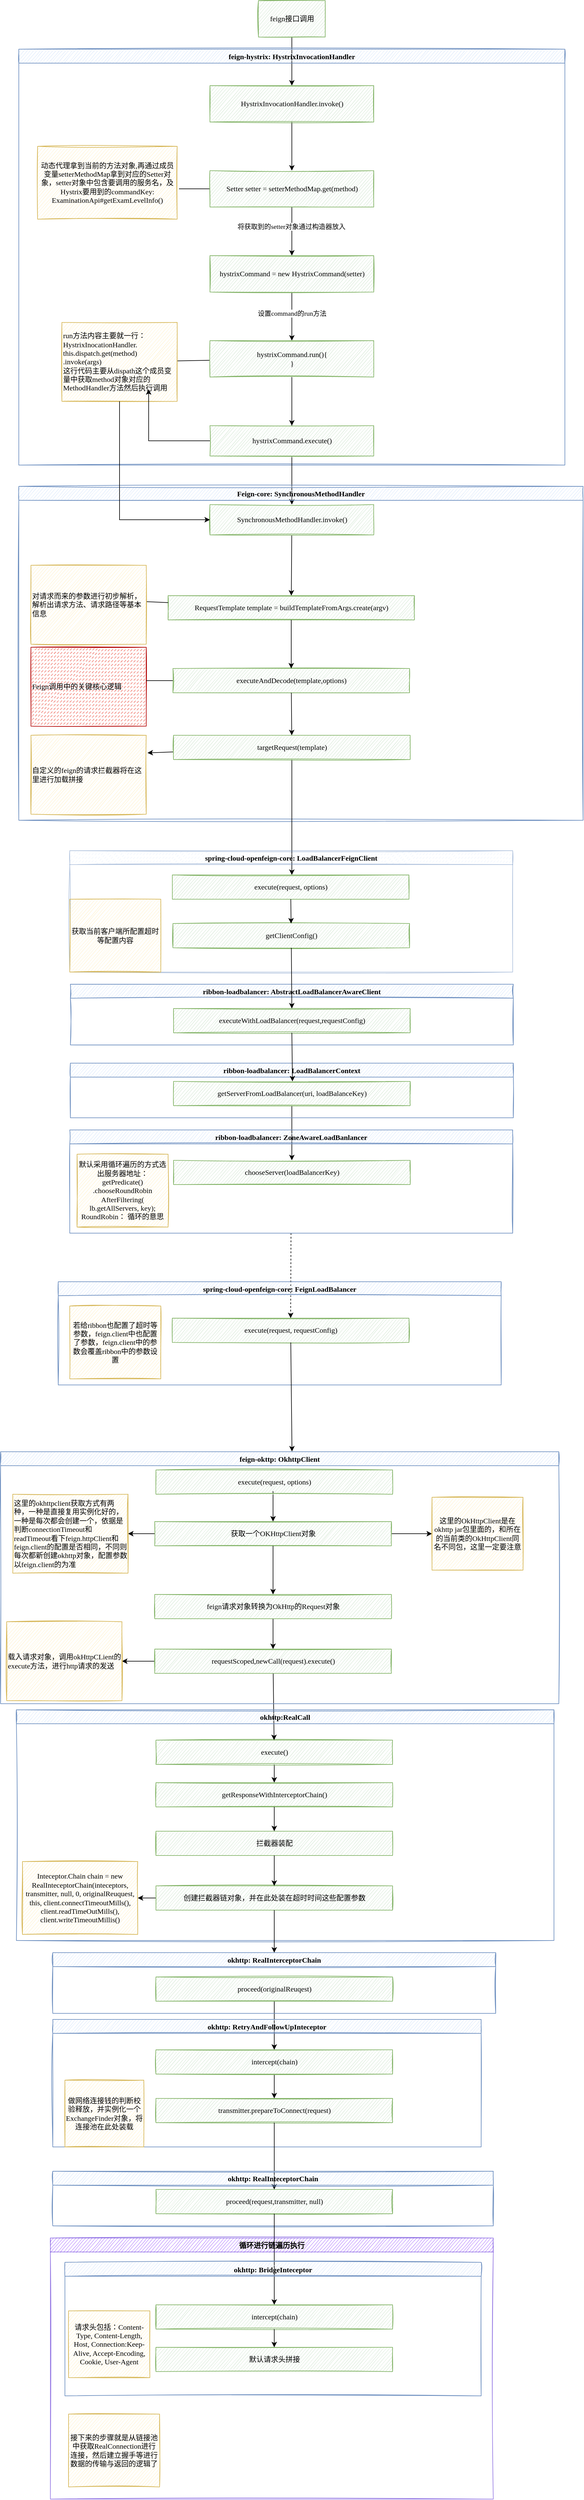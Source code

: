 <mxfile version="17.4.6" type="github">
  <diagram id="WoDHXoN576q5PnCg36Me" name="第 1 页">
    <mxGraphModel dx="1339" dy="604" grid="1" gridSize="10" guides="1" tooltips="1" connect="1" arrows="1" fold="1" page="0" pageScale="1" pageWidth="827" pageHeight="1169" background="none" math="0" shadow="0">
      <root>
        <mxCell id="0" />
        <mxCell id="1" parent="0" />
        <mxCell id="BNzz6FFe_rrqk4d4cfUV-41" value="" style="edgeStyle=none;rounded=0;orthogonalLoop=1;jettySize=auto;html=1;fontFamily=Comic Sans MS;startArrow=none;startFill=0;endArrow=classic;endFill=1;" edge="1" parent="1" source="0K7TBATuOPwZqWg2V9cS-1" target="BNzz6FFe_rrqk4d4cfUV-2">
          <mxGeometry relative="1" as="geometry" />
        </mxCell>
        <mxCell id="0K7TBATuOPwZqWg2V9cS-1" value="&lt;font face=&quot;Comic Sans MS&quot;&gt;feign接口调用&lt;/font&gt;" style="html=1;sketch=1;fillColor=#d5e8d4;strokeColor=#82b366;" parent="1" vertex="1">
          <mxGeometry x="304" y="30" width="110" height="60" as="geometry" />
        </mxCell>
        <mxCell id="BNzz6FFe_rrqk4d4cfUV-11" value="" style="edgeStyle=orthogonalEdgeStyle;rounded=0;orthogonalLoop=1;jettySize=auto;html=1;fontFamily=Comic Sans MS;" edge="1" parent="1" source="BNzz6FFe_rrqk4d4cfUV-2" target="BNzz6FFe_rrqk4d4cfUV-10">
          <mxGeometry relative="1" as="geometry" />
        </mxCell>
        <mxCell id="BNzz6FFe_rrqk4d4cfUV-2" value="&lt;font face=&quot;Comic Sans MS&quot;&gt;HystrixInvocationHandler.invoke()&lt;/font&gt;" style="html=1;sketch=1;fillColor=#d5e8d4;strokeColor=#82b366;" vertex="1" parent="1">
          <mxGeometry x="224" y="170" width="270" height="60" as="geometry" />
        </mxCell>
        <mxCell id="BNzz6FFe_rrqk4d4cfUV-14" style="edgeStyle=orthogonalEdgeStyle;rounded=0;orthogonalLoop=1;jettySize=auto;html=1;exitX=0;exitY=0.5;exitDx=0;exitDy=0;entryX=1.013;entryY=0.583;entryDx=0;entryDy=0;entryPerimeter=0;fontFamily=Comic Sans MS;endArrow=none;endFill=0;" edge="1" parent="1" source="BNzz6FFe_rrqk4d4cfUV-10" target="BNzz6FFe_rrqk4d4cfUV-13">
          <mxGeometry relative="1" as="geometry" />
        </mxCell>
        <mxCell id="BNzz6FFe_rrqk4d4cfUV-16" value="" style="edgeStyle=orthogonalEdgeStyle;rounded=0;orthogonalLoop=1;jettySize=auto;html=1;fontFamily=Comic Sans MS;endArrow=classic;endFill=1;" edge="1" parent="1" source="BNzz6FFe_rrqk4d4cfUV-10" target="BNzz6FFe_rrqk4d4cfUV-15">
          <mxGeometry relative="1" as="geometry" />
        </mxCell>
        <mxCell id="BNzz6FFe_rrqk4d4cfUV-17" value="将获取到的setter对象通过构造器放入" style="edgeLabel;html=1;align=center;verticalAlign=middle;resizable=0;points=[];fontFamily=Comic Sans MS;" vertex="1" connectable="0" parent="BNzz6FFe_rrqk4d4cfUV-16">
          <mxGeometry x="-0.2" y="-1" relative="1" as="geometry">
            <mxPoint as="offset" />
          </mxGeometry>
        </mxCell>
        <mxCell id="BNzz6FFe_rrqk4d4cfUV-10" value="&lt;font face=&quot;Comic Sans MS&quot;&gt;Setter setter = setterMethodMap.get(method)&lt;/font&gt;" style="html=1;sketch=1;fillColor=#d5e8d4;strokeColor=#82b366;" vertex="1" parent="1">
          <mxGeometry x="224" y="310" width="270" height="60" as="geometry" />
        </mxCell>
        <mxCell id="BNzz6FFe_rrqk4d4cfUV-13" value="动态代理拿到当前的方法对象,再通过成员变量setterMethodMap拿到对应的Setter对象，setter对象中包含要调用的服务名，及Hystrix要用到的commandKey: ExaminationApi#getExamLevelInfo()" style="shape=note;whiteSpace=wrap;html=1;backgroundOutline=1;darkOpacity=0.05;fontFamily=Comic Sans MS;size=0;sketch=1;fillColor=#fff2cc;strokeColor=#d6b656;" vertex="1" parent="1">
          <mxGeometry x="-60" y="270" width="230" height="120" as="geometry" />
        </mxCell>
        <mxCell id="BNzz6FFe_rrqk4d4cfUV-19" value="" style="edgeStyle=orthogonalEdgeStyle;rounded=0;orthogonalLoop=1;jettySize=auto;html=1;fontFamily=Comic Sans MS;endArrow=classic;endFill=1;" edge="1" parent="1" source="BNzz6FFe_rrqk4d4cfUV-15" target="BNzz6FFe_rrqk4d4cfUV-18">
          <mxGeometry relative="1" as="geometry" />
        </mxCell>
        <mxCell id="BNzz6FFe_rrqk4d4cfUV-20" value="设置command的run方法" style="edgeLabel;html=1;align=center;verticalAlign=middle;resizable=0;points=[];fontFamily=Comic Sans MS;" vertex="1" connectable="0" parent="BNzz6FFe_rrqk4d4cfUV-19">
          <mxGeometry x="-0.125" relative="1" as="geometry">
            <mxPoint as="offset" />
          </mxGeometry>
        </mxCell>
        <mxCell id="BNzz6FFe_rrqk4d4cfUV-15" value="&lt;font face=&quot;Comic Sans MS&quot;&gt;hystrixCommand = new HystrixCommand(setter)&lt;/font&gt;" style="html=1;sketch=1;fillColor=#d5e8d4;strokeColor=#82b366;" vertex="1" parent="1">
          <mxGeometry x="224" y="450" width="270" height="60" as="geometry" />
        </mxCell>
        <mxCell id="BNzz6FFe_rrqk4d4cfUV-28" value="" style="edgeStyle=none;rounded=0;orthogonalLoop=1;jettySize=auto;html=1;fontFamily=Comic Sans MS;endArrow=none;endFill=0;" edge="1" parent="1" source="BNzz6FFe_rrqk4d4cfUV-18" target="BNzz6FFe_rrqk4d4cfUV-23">
          <mxGeometry relative="1" as="geometry" />
        </mxCell>
        <mxCell id="BNzz6FFe_rrqk4d4cfUV-30" value="" style="edgeStyle=none;rounded=0;orthogonalLoop=1;jettySize=auto;html=1;fontFamily=Comic Sans MS;endArrow=none;endFill=0;" edge="1" parent="1" source="BNzz6FFe_rrqk4d4cfUV-18" target="BNzz6FFe_rrqk4d4cfUV-29">
          <mxGeometry relative="1" as="geometry" />
        </mxCell>
        <mxCell id="BNzz6FFe_rrqk4d4cfUV-18" value="&lt;font face=&quot;Comic Sans MS&quot;&gt;hystrixCommand.run(){&lt;br&gt;}&lt;/font&gt;" style="html=1;sketch=1;fillColor=#d5e8d4;strokeColor=#82b366;" vertex="1" parent="1">
          <mxGeometry x="224" y="590" width="270" height="60" as="geometry" />
        </mxCell>
        <mxCell id="BNzz6FFe_rrqk4d4cfUV-21" value="feign-hystrix: HystrixInvocationHandler" style="swimlane;sketch=1;fontFamily=Comic Sans MS;fillColor=#dae8fc;strokeColor=#6c8ebf;" vertex="1" parent="1">
          <mxGeometry x="-91" y="110" width="900" height="685" as="geometry" />
        </mxCell>
        <mxCell id="BNzz6FFe_rrqk4d4cfUV-23" value="&lt;div&gt;&lt;span&gt;run方法内容主要就一行：&lt;/span&gt;&lt;/div&gt;&lt;div&gt;&lt;span&gt;HystrixInocationHandler.&lt;/span&gt;&lt;/div&gt;&lt;div&gt;&lt;span&gt;this.dispatch.get(method)&lt;/span&gt;&lt;/div&gt;&lt;div&gt;&lt;span&gt;.invoke(args)&lt;br&gt;这行代码主要从dispath这个成员变量中获取method对象对应的MethodHandler方法然后执行调用&lt;/span&gt;&lt;/div&gt;" style="shape=note;whiteSpace=wrap;html=1;backgroundOutline=1;darkOpacity=0.05;fontFamily=Comic Sans MS;size=0;sketch=1;fillColor=#fff2cc;strokeColor=#d6b656;align=left;" vertex="1" parent="BNzz6FFe_rrqk4d4cfUV-21">
          <mxGeometry x="71" y="450" width="190" height="130" as="geometry" />
        </mxCell>
        <mxCell id="BNzz6FFe_rrqk4d4cfUV-32" value="" style="edgeStyle=none;rounded=0;orthogonalLoop=1;jettySize=auto;html=1;fontFamily=Comic Sans MS;endArrow=classic;endFill=1;" edge="1" parent="1" source="BNzz6FFe_rrqk4d4cfUV-29" target="BNzz6FFe_rrqk4d4cfUV-31">
          <mxGeometry relative="1" as="geometry" />
        </mxCell>
        <mxCell id="BNzz6FFe_rrqk4d4cfUV-39" value="" style="edgeStyle=none;rounded=0;orthogonalLoop=1;jettySize=auto;html=1;fontFamily=Comic Sans MS;endArrow=none;endFill=0;startArrow=classic;startFill=1;" edge="1" parent="1" source="BNzz6FFe_rrqk4d4cfUV-29" target="BNzz6FFe_rrqk4d4cfUV-18">
          <mxGeometry relative="1" as="geometry" />
        </mxCell>
        <mxCell id="BNzz6FFe_rrqk4d4cfUV-44" style="edgeStyle=none;rounded=0;orthogonalLoop=1;jettySize=auto;html=1;fontFamily=Comic Sans MS;startArrow=none;startFill=0;endArrow=classic;endFill=1;" edge="1" parent="1" source="BNzz6FFe_rrqk4d4cfUV-29">
          <mxGeometry relative="1" as="geometry">
            <mxPoint x="123" y="670" as="targetPoint" />
            <Array as="points">
              <mxPoint x="123" y="755" />
            </Array>
          </mxGeometry>
        </mxCell>
        <mxCell id="BNzz6FFe_rrqk4d4cfUV-29" value="&lt;font face=&quot;Comic Sans MS&quot;&gt;hystrixCommand.execute()&lt;/font&gt;" style="html=1;sketch=1;fillColor=#d5e8d4;strokeColor=#82b366;" vertex="1" parent="1">
          <mxGeometry x="224" y="730" width="270" height="50" as="geometry" />
        </mxCell>
        <mxCell id="BNzz6FFe_rrqk4d4cfUV-46" value="" style="edgeStyle=none;rounded=0;orthogonalLoop=1;jettySize=auto;html=1;fontFamily=Comic Sans MS;startArrow=none;startFill=0;endArrow=classic;endFill=1;" edge="1" parent="1" source="BNzz6FFe_rrqk4d4cfUV-31" target="BNzz6FFe_rrqk4d4cfUV-45">
          <mxGeometry relative="1" as="geometry" />
        </mxCell>
        <mxCell id="BNzz6FFe_rrqk4d4cfUV-31" value="&lt;font face=&quot;Comic Sans MS&quot;&gt;SynchronousMethodHandler.invoke()&lt;/font&gt;" style="html=1;sketch=1;fillColor=#d5e8d4;strokeColor=#82b366;" vertex="1" parent="1">
          <mxGeometry x="224" y="860" width="270" height="50" as="geometry" />
        </mxCell>
        <mxCell id="BNzz6FFe_rrqk4d4cfUV-38" value="Feign-core: SynchronousMethodHandler" style="swimlane;sketch=1;fontFamily=Comic Sans MS;fillColor=#dae8fc;strokeColor=#6c8ebf;" vertex="1" parent="1">
          <mxGeometry x="-91" y="830" width="930" height="550" as="geometry" />
        </mxCell>
        <mxCell id="BNzz6FFe_rrqk4d4cfUV-45" value="&lt;font face=&quot;Comic Sans MS&quot;&gt;RequestTemplate template = buildTemplateFromArgs.create(argv)&lt;/font&gt;" style="html=1;sketch=1;fillColor=#d5e8d4;strokeColor=#82b366;" vertex="1" parent="BNzz6FFe_rrqk4d4cfUV-38">
          <mxGeometry x="246" y="180" width="406" height="40" as="geometry" />
        </mxCell>
        <mxCell id="BNzz6FFe_rrqk4d4cfUV-48" value="对请求而来的参数进行初步解析，解析出请求方法、请求路径等基本信息" style="shape=note;whiteSpace=wrap;html=1;backgroundOutline=1;darkOpacity=0.05;fontFamily=Comic Sans MS;size=0;sketch=1;fillColor=#fff2cc;strokeColor=#d6b656;align=left;" vertex="1" parent="BNzz6FFe_rrqk4d4cfUV-38">
          <mxGeometry x="20" y="130" width="190" height="130" as="geometry" />
        </mxCell>
        <mxCell id="BNzz6FFe_rrqk4d4cfUV-51" value="&lt;font color=&quot;#000000&quot;&gt;Feign调用中的关键核心逻辑&lt;/font&gt;" style="shape=note;whiteSpace=wrap;html=1;backgroundOutline=1;darkOpacity=0.05;fontFamily=Comic Sans MS;size=0;sketch=1;fillColor=#e51400;strokeColor=#B20000;align=left;fontColor=#ffffff;gradientColor=none;fillStyle=dashed;" vertex="1" parent="BNzz6FFe_rrqk4d4cfUV-38">
          <mxGeometry x="20" y="265" width="190" height="130" as="geometry" />
        </mxCell>
        <mxCell id="BNzz6FFe_rrqk4d4cfUV-52" style="edgeStyle=none;rounded=0;orthogonalLoop=1;jettySize=auto;html=1;fontFamily=Comic Sans MS;startArrow=none;startFill=0;endArrow=none;endFill=0;" edge="1" parent="BNzz6FFe_rrqk4d4cfUV-38" source="BNzz6FFe_rrqk4d4cfUV-49">
          <mxGeometry relative="1" as="geometry">
            <mxPoint x="210" y="320" as="targetPoint" />
          </mxGeometry>
        </mxCell>
        <mxCell id="BNzz6FFe_rrqk4d4cfUV-49" value="&lt;font face=&quot;Comic Sans MS&quot;&gt;executeAndDecode(template,options)&lt;/font&gt;" style="html=1;sketch=1;fillColor=#d5e8d4;strokeColor=#82b366;" vertex="1" parent="BNzz6FFe_rrqk4d4cfUV-38">
          <mxGeometry x="254" y="300" width="390" height="40" as="geometry" />
        </mxCell>
        <mxCell id="BNzz6FFe_rrqk4d4cfUV-50" value="" style="edgeStyle=none;rounded=0;orthogonalLoop=1;jettySize=auto;html=1;fontFamily=Comic Sans MS;startArrow=none;startFill=0;endArrow=classic;endFill=1;" edge="1" parent="BNzz6FFe_rrqk4d4cfUV-38" source="BNzz6FFe_rrqk4d4cfUV-45" target="BNzz6FFe_rrqk4d4cfUV-49">
          <mxGeometry relative="1" as="geometry" />
        </mxCell>
        <mxCell id="BNzz6FFe_rrqk4d4cfUV-55" value="自定义的feign的请求拦截器将在这里进行加载拼接" style="shape=note;whiteSpace=wrap;html=1;backgroundOutline=1;darkOpacity=0.05;fontFamily=Comic Sans MS;size=0;sketch=1;fillColor=#fff2cc;strokeColor=#d6b656;align=left;" vertex="1" parent="BNzz6FFe_rrqk4d4cfUV-38">
          <mxGeometry x="20" y="410" width="190" height="130" as="geometry" />
        </mxCell>
        <mxCell id="BNzz6FFe_rrqk4d4cfUV-43" style="edgeStyle=none;rounded=0;orthogonalLoop=1;jettySize=auto;html=1;fontFamily=Comic Sans MS;startArrow=none;startFill=0;endArrow=classic;endFill=1;entryX=0;entryY=0.5;entryDx=0;entryDy=0;exitX=0.5;exitY=1;exitDx=0;exitDy=0;exitPerimeter=0;" edge="1" parent="1" source="BNzz6FFe_rrqk4d4cfUV-23" target="BNzz6FFe_rrqk4d4cfUV-31">
          <mxGeometry relative="1" as="geometry">
            <mxPoint x="70" y="900" as="targetPoint" />
            <mxPoint x="75" y="715" as="sourcePoint" />
            <Array as="points">
              <mxPoint x="75" y="885" />
            </Array>
          </mxGeometry>
        </mxCell>
        <mxCell id="BNzz6FFe_rrqk4d4cfUV-47" style="edgeStyle=none;rounded=0;orthogonalLoop=1;jettySize=auto;html=1;fontFamily=Comic Sans MS;startArrow=none;startFill=0;endArrow=none;endFill=0;" edge="1" parent="1" source="BNzz6FFe_rrqk4d4cfUV-45">
          <mxGeometry relative="1" as="geometry">
            <mxPoint x="120" y="1020" as="targetPoint" />
          </mxGeometry>
        </mxCell>
        <mxCell id="BNzz6FFe_rrqk4d4cfUV-56" style="edgeStyle=none;rounded=0;orthogonalLoop=1;jettySize=auto;html=1;entryX=1.011;entryY=0.223;entryDx=0;entryDy=0;entryPerimeter=0;fontFamily=Comic Sans MS;fontColor=#000000;startArrow=none;startFill=0;endArrow=classic;endFill=1;" edge="1" parent="1" source="BNzz6FFe_rrqk4d4cfUV-53" target="BNzz6FFe_rrqk4d4cfUV-55">
          <mxGeometry relative="1" as="geometry" />
        </mxCell>
        <mxCell id="BNzz6FFe_rrqk4d4cfUV-106" style="edgeStyle=none;rounded=0;orthogonalLoop=1;jettySize=auto;html=1;fontFamily=Comic Sans MS;fontColor=#000000;startArrow=none;startFill=0;endArrow=classic;endFill=1;" edge="1" parent="1" source="BNzz6FFe_rrqk4d4cfUV-53">
          <mxGeometry relative="1" as="geometry">
            <mxPoint x="359" y="1470" as="targetPoint" />
          </mxGeometry>
        </mxCell>
        <mxCell id="BNzz6FFe_rrqk4d4cfUV-53" value="&lt;font face=&quot;Comic Sans MS&quot;&gt;targetRequest(template)&lt;/font&gt;" style="html=1;sketch=1;fillColor=#d5e8d4;strokeColor=#82b366;" vertex="1" parent="1">
          <mxGeometry x="164" y="1240" width="390" height="40" as="geometry" />
        </mxCell>
        <mxCell id="BNzz6FFe_rrqk4d4cfUV-54" value="" style="edgeStyle=none;rounded=0;orthogonalLoop=1;jettySize=auto;html=1;fontFamily=Comic Sans MS;fontColor=#000000;startArrow=none;startFill=0;endArrow=classic;endFill=1;" edge="1" parent="1" source="BNzz6FFe_rrqk4d4cfUV-49" target="BNzz6FFe_rrqk4d4cfUV-53">
          <mxGeometry relative="1" as="geometry" />
        </mxCell>
        <mxCell id="BNzz6FFe_rrqk4d4cfUV-73" value="" style="edgeStyle=none;rounded=0;orthogonalLoop=1;jettySize=auto;html=1;fontFamily=Comic Sans MS;fontColor=#000000;startArrow=none;startFill=0;endArrow=classic;endFill=1;" edge="1" parent="1" source="BNzz6FFe_rrqk4d4cfUV-69" target="BNzz6FFe_rrqk4d4cfUV-72">
          <mxGeometry relative="1" as="geometry" />
        </mxCell>
        <mxCell id="BNzz6FFe_rrqk4d4cfUV-69" value="&lt;font face=&quot;Comic Sans MS&quot;&gt;execute()&lt;/font&gt;" style="html=1;sketch=1;fillColor=#d5e8d4;strokeColor=#82b366;" vertex="1" parent="1">
          <mxGeometry x="135" y="2895" width="390" height="40" as="geometry" />
        </mxCell>
        <mxCell id="BNzz6FFe_rrqk4d4cfUV-70" value="" style="edgeStyle=none;rounded=0;orthogonalLoop=1;jettySize=auto;html=1;fontFamily=Comic Sans MS;fontColor=#000000;startArrow=none;startFill=0;endArrow=classic;endFill=1;" edge="1" parent="1" source="BNzz6FFe_rrqk4d4cfUV-65" target="BNzz6FFe_rrqk4d4cfUV-69">
          <mxGeometry relative="1" as="geometry" />
        </mxCell>
        <mxCell id="BNzz6FFe_rrqk4d4cfUV-71" value="okhttp:RealCall" style="swimlane;sketch=1;fontFamily=Comic Sans MS;fillColor=#dae8fc;strokeColor=#6c8ebf;" vertex="1" parent="1">
          <mxGeometry x="-95" y="2845" width="886" height="380" as="geometry" />
        </mxCell>
        <mxCell id="BNzz6FFe_rrqk4d4cfUV-72" value="&lt;font face=&quot;Comic Sans MS&quot;&gt;getResponseWithInterceptorChain()&lt;/font&gt;" style="html=1;sketch=1;fillColor=#d5e8d4;strokeColor=#82b366;" vertex="1" parent="BNzz6FFe_rrqk4d4cfUV-71">
          <mxGeometry x="230" y="120" width="390" height="40" as="geometry" />
        </mxCell>
        <mxCell id="BNzz6FFe_rrqk4d4cfUV-74" value="&lt;font face=&quot;Comic Sans MS&quot;&gt;拦截器装配&lt;/font&gt;" style="html=1;sketch=1;fillColor=#d5e8d4;strokeColor=#82b366;" vertex="1" parent="BNzz6FFe_rrqk4d4cfUV-71">
          <mxGeometry x="230" y="200" width="390" height="40" as="geometry" />
        </mxCell>
        <mxCell id="BNzz6FFe_rrqk4d4cfUV-75" value="" style="edgeStyle=none;rounded=0;orthogonalLoop=1;jettySize=auto;html=1;fontFamily=Comic Sans MS;fontColor=#000000;startArrow=none;startFill=0;endArrow=classic;endFill=1;" edge="1" parent="BNzz6FFe_rrqk4d4cfUV-71" source="BNzz6FFe_rrqk4d4cfUV-72" target="BNzz6FFe_rrqk4d4cfUV-74">
          <mxGeometry relative="1" as="geometry" />
        </mxCell>
        <mxCell id="BNzz6FFe_rrqk4d4cfUV-79" style="edgeStyle=none;rounded=0;orthogonalLoop=1;jettySize=auto;html=1;fontFamily=Comic Sans MS;fontColor=#000000;startArrow=none;startFill=0;endArrow=classic;endFill=1;" edge="1" parent="BNzz6FFe_rrqk4d4cfUV-71" source="BNzz6FFe_rrqk4d4cfUV-76" target="BNzz6FFe_rrqk4d4cfUV-78">
          <mxGeometry relative="1" as="geometry" />
        </mxCell>
        <mxCell id="BNzz6FFe_rrqk4d4cfUV-76" value="&lt;font face=&quot;Comic Sans MS&quot;&gt;创建拦截器链对象，并在此处装在超时时间这些配置参数&lt;/font&gt;" style="html=1;sketch=1;fillColor=#d5e8d4;strokeColor=#82b366;" vertex="1" parent="BNzz6FFe_rrqk4d4cfUV-71">
          <mxGeometry x="230" y="290" width="390" height="40" as="geometry" />
        </mxCell>
        <mxCell id="BNzz6FFe_rrqk4d4cfUV-77" value="" style="edgeStyle=none;rounded=0;orthogonalLoop=1;jettySize=auto;html=1;fontFamily=Comic Sans MS;fontColor=#000000;startArrow=none;startFill=0;endArrow=classic;endFill=1;" edge="1" parent="BNzz6FFe_rrqk4d4cfUV-71" source="BNzz6FFe_rrqk4d4cfUV-74" target="BNzz6FFe_rrqk4d4cfUV-76">
          <mxGeometry relative="1" as="geometry" />
        </mxCell>
        <mxCell id="BNzz6FFe_rrqk4d4cfUV-78" value="Inteceptor.Chain chain = new RealInteceptorChain(inteceptors, transmitter, null, 0, originalReuquest, this, client.connectTimeoutMills(), client.readTimeOutMills(), client.writeTimeoutMillis()" style="shape=note;whiteSpace=wrap;html=1;backgroundOutline=1;darkOpacity=0.05;fontFamily=Comic Sans MS;size=0;sketch=1;fillColor=#fff2cc;strokeColor=#d6b656;" vertex="1" parent="BNzz6FFe_rrqk4d4cfUV-71">
          <mxGeometry x="10" y="250" width="190" height="120" as="geometry" />
        </mxCell>
        <mxCell id="BNzz6FFe_rrqk4d4cfUV-87" value="" style="edgeStyle=none;rounded=0;orthogonalLoop=1;jettySize=auto;html=1;fontFamily=Comic Sans MS;fontColor=#000000;startArrow=none;startFill=0;endArrow=classic;endFill=1;" edge="1" parent="1" source="BNzz6FFe_rrqk4d4cfUV-82" target="BNzz6FFe_rrqk4d4cfUV-86">
          <mxGeometry relative="1" as="geometry" />
        </mxCell>
        <mxCell id="BNzz6FFe_rrqk4d4cfUV-82" value="&lt;font face=&quot;Comic Sans MS&quot;&gt;proceed(originalReuqest)&lt;/font&gt;" style="html=1;sketch=1;fillColor=#d5e8d4;strokeColor=#82b366;" vertex="1" parent="1">
          <mxGeometry x="135" y="3285" width="390" height="40" as="geometry" />
        </mxCell>
        <mxCell id="BNzz6FFe_rrqk4d4cfUV-84" value="okhttp: RealInterceptorChain" style="swimlane;sketch=1;fontFamily=Comic Sans MS;fillColor=#dae8fc;strokeColor=#6c8ebf;" vertex="1" parent="1">
          <mxGeometry x="-35" y="3245" width="730" height="100" as="geometry" />
        </mxCell>
        <mxCell id="BNzz6FFe_rrqk4d4cfUV-88" value="okhttp: RetryAndFollowUpInteceptor" style="swimlane;sketch=1;fontFamily=Comic Sans MS;fillColor=#dae8fc;strokeColor=#6c8ebf;" vertex="1" parent="1">
          <mxGeometry x="-35" y="3355" width="706" height="210" as="geometry" />
        </mxCell>
        <mxCell id="BNzz6FFe_rrqk4d4cfUV-89" value="&lt;font face=&quot;Comic Sans MS&quot;&gt;transmitter.prepareToConnect(request)&lt;/font&gt;" style="html=1;sketch=1;fillColor=#d5e8d4;strokeColor=#82b366;" vertex="1" parent="BNzz6FFe_rrqk4d4cfUV-88">
          <mxGeometry x="170" y="130" width="390" height="40" as="geometry" />
        </mxCell>
        <mxCell id="BNzz6FFe_rrqk4d4cfUV-91" value="做网络连接钱的判断校验释放，并实例化一个ExchangeFinder对象，将连接池在此处装载" style="shape=note;whiteSpace=wrap;html=1;backgroundOutline=1;darkOpacity=0.05;fontFamily=Comic Sans MS;size=0;sketch=1;fillColor=#fff2cc;strokeColor=#d6b656;" vertex="1" parent="BNzz6FFe_rrqk4d4cfUV-88">
          <mxGeometry x="20" y="100" width="130" height="110" as="geometry" />
        </mxCell>
        <mxCell id="BNzz6FFe_rrqk4d4cfUV-92" value="&lt;font face=&quot;Comic Sans MS&quot;&gt;proceed(request,transmitter, null)&lt;/font&gt;" style="html=1;sketch=1;fillColor=#d5e8d4;strokeColor=#82b366;" vertex="1" parent="BNzz6FFe_rrqk4d4cfUV-88">
          <mxGeometry x="170" y="280" width="390" height="40" as="geometry" />
        </mxCell>
        <mxCell id="BNzz6FFe_rrqk4d4cfUV-93" value="" style="edgeStyle=none;rounded=0;orthogonalLoop=1;jettySize=auto;html=1;fontFamily=Comic Sans MS;fontColor=#000000;startArrow=none;startFill=0;endArrow=classic;endFill=1;" edge="1" parent="BNzz6FFe_rrqk4d4cfUV-88" source="BNzz6FFe_rrqk4d4cfUV-89" target="BNzz6FFe_rrqk4d4cfUV-92">
          <mxGeometry relative="1" as="geometry" />
        </mxCell>
        <mxCell id="BNzz6FFe_rrqk4d4cfUV-90" value="" style="edgeStyle=none;rounded=0;orthogonalLoop=1;jettySize=auto;html=1;fontFamily=Comic Sans MS;fontColor=#000000;startArrow=none;startFill=0;endArrow=classic;endFill=1;" edge="1" parent="1" source="BNzz6FFe_rrqk4d4cfUV-86" target="BNzz6FFe_rrqk4d4cfUV-89">
          <mxGeometry relative="1" as="geometry" />
        </mxCell>
        <mxCell id="BNzz6FFe_rrqk4d4cfUV-86" value="&lt;font face=&quot;Comic Sans MS&quot;&gt;intercept(chain)&lt;/font&gt;" style="html=1;sketch=1;fillColor=#d5e8d4;strokeColor=#82b366;" vertex="1" parent="1">
          <mxGeometry x="135" y="3405" width="390" height="40" as="geometry" />
        </mxCell>
        <mxCell id="BNzz6FFe_rrqk4d4cfUV-94" value="okhttp: RealInteceptorChain" style="swimlane;sketch=1;fontFamily=Comic Sans MS;fillColor=#dae8fc;strokeColor=#6c8ebf;" vertex="1" parent="1">
          <mxGeometry x="-35" y="3605" width="726" height="90" as="geometry" />
        </mxCell>
        <mxCell id="BNzz6FFe_rrqk4d4cfUV-96" value="" style="edgeStyle=none;rounded=0;orthogonalLoop=1;jettySize=auto;html=1;fontFamily=Comic Sans MS;fontColor=#000000;startArrow=none;startFill=0;endArrow=classic;endFill=1;" edge="1" parent="1" source="BNzz6FFe_rrqk4d4cfUV-92" target="BNzz6FFe_rrqk4d4cfUV-95">
          <mxGeometry relative="1" as="geometry" />
        </mxCell>
        <mxCell id="BNzz6FFe_rrqk4d4cfUV-97" value="okhttp: BridgeInteceptor" style="swimlane;sketch=1;fontFamily=Comic Sans MS;fillColor=#dae8fc;strokeColor=#6c8ebf;" vertex="1" parent="1">
          <mxGeometry x="-15" y="3755" width="686" height="220" as="geometry" />
        </mxCell>
        <mxCell id="BNzz6FFe_rrqk4d4cfUV-98" value="&lt;font face=&quot;Comic Sans MS&quot;&gt;默认请求头拼接&lt;/font&gt;" style="html=1;sketch=1;fillColor=#d5e8d4;strokeColor=#82b366;" vertex="1" parent="BNzz6FFe_rrqk4d4cfUV-97">
          <mxGeometry x="150" y="140" width="390" height="40" as="geometry" />
        </mxCell>
        <mxCell id="BNzz6FFe_rrqk4d4cfUV-100" value="请求头包括：Content-Type, Content-Length, Host, Connection:Keep-Alive, Accept-Encoding, Cookie, User-Agent" style="shape=note;whiteSpace=wrap;html=1;backgroundOutline=1;darkOpacity=0.05;fontFamily=Comic Sans MS;size=0;sketch=1;fillColor=#fff2cc;strokeColor=#d6b656;" vertex="1" parent="BNzz6FFe_rrqk4d4cfUV-97">
          <mxGeometry x="6" y="80" width="134" height="110" as="geometry" />
        </mxCell>
        <mxCell id="BNzz6FFe_rrqk4d4cfUV-95" value="&lt;font face=&quot;Comic Sans MS&quot;&gt;intercept(chain)&lt;/font&gt;" style="html=1;sketch=1;fillColor=#d5e8d4;strokeColor=#82b366;" vertex="1" parent="BNzz6FFe_rrqk4d4cfUV-97">
          <mxGeometry x="150" y="70" width="390" height="40" as="geometry" />
        </mxCell>
        <mxCell id="BNzz6FFe_rrqk4d4cfUV-99" value="" style="edgeStyle=none;rounded=0;orthogonalLoop=1;jettySize=auto;html=1;fontFamily=Comic Sans MS;fontColor=#000000;startArrow=none;startFill=0;endArrow=classic;endFill=1;" edge="1" parent="BNzz6FFe_rrqk4d4cfUV-97" source="BNzz6FFe_rrqk4d4cfUV-95" target="BNzz6FFe_rrqk4d4cfUV-98">
          <mxGeometry relative="1" as="geometry" />
        </mxCell>
        <mxCell id="BNzz6FFe_rrqk4d4cfUV-101" value="循环进行链遍历执行" style="swimlane;sketch=1;fontFamily=Comic Sans MS;fillColor=#6a00ff;strokeColor=#3700CC;fontColor=#000000;opacity=50;" vertex="1" parent="1">
          <mxGeometry x="-39" y="3715" width="730" height="430" as="geometry" />
        </mxCell>
        <mxCell id="BNzz6FFe_rrqk4d4cfUV-102" value="接下来的步骤就是从链接池中获取RealConnection进行连接，然后建立握手等进行数据的传输与返回的逻辑了" style="shape=note;whiteSpace=wrap;html=1;backgroundOutline=1;darkOpacity=0.05;fontFamily=Comic Sans MS;size=0;sketch=1;fillColor=#fff2cc;strokeColor=#d6b656;" vertex="1" parent="BNzz6FFe_rrqk4d4cfUV-101">
          <mxGeometry x="30" y="290" width="150" height="120" as="geometry" />
        </mxCell>
        <mxCell id="BNzz6FFe_rrqk4d4cfUV-104" style="edgeStyle=none;rounded=0;orthogonalLoop=1;jettySize=auto;html=1;exitX=0.5;exitY=1;exitDx=0;exitDy=0;entryX=0.5;entryY=0;entryDx=0;entryDy=0;fontFamily=Comic Sans MS;fontColor=#000000;startArrow=none;startFill=0;endArrow=classic;endFill=1;" edge="1" parent="1" source="BNzz6FFe_rrqk4d4cfUV-76" target="BNzz6FFe_rrqk4d4cfUV-84">
          <mxGeometry relative="1" as="geometry" />
        </mxCell>
        <mxCell id="BNzz6FFe_rrqk4d4cfUV-62" style="edgeStyle=none;rounded=0;orthogonalLoop=1;jettySize=auto;html=1;entryX=0;entryY=0;entryDx=190;entryDy=65;entryPerimeter=0;fontFamily=Comic Sans MS;fontColor=#000000;startArrow=none;startFill=0;endArrow=classic;endFill=1;" edge="1" parent="1" source="BNzz6FFe_rrqk4d4cfUV-59" target="BNzz6FFe_rrqk4d4cfUV-61">
          <mxGeometry relative="1" as="geometry" />
        </mxCell>
        <mxCell id="BNzz6FFe_rrqk4d4cfUV-131" style="edgeStyle=none;rounded=0;orthogonalLoop=1;jettySize=auto;html=1;exitX=1;exitY=0.5;exitDx=0;exitDy=0;entryX=0;entryY=0.5;entryDx=0;entryDy=0;entryPerimeter=0;fontFamily=Comic Sans MS;fontColor=#000000;startArrow=none;startFill=0;endArrow=classic;endFill=1;" edge="1" parent="1" source="BNzz6FFe_rrqk4d4cfUV-59" target="BNzz6FFe_rrqk4d4cfUV-130">
          <mxGeometry relative="1" as="geometry" />
        </mxCell>
        <mxCell id="BNzz6FFe_rrqk4d4cfUV-59" value="&lt;font face=&quot;Comic Sans MS&quot;&gt;获取一个OKHttpClient对象&lt;/font&gt;" style="html=1;sketch=1;fillColor=#d5e8d4;strokeColor=#82b366;" vertex="1" parent="1">
          <mxGeometry x="133" y="2535" width="390" height="40" as="geometry" />
        </mxCell>
        <mxCell id="BNzz6FFe_rrqk4d4cfUV-60" value="" style="edgeStyle=none;rounded=0;orthogonalLoop=1;jettySize=auto;html=1;fontFamily=Comic Sans MS;fontColor=#000000;startArrow=none;startFill=0;endArrow=classic;endFill=1;" edge="1" parent="1" target="BNzz6FFe_rrqk4d4cfUV-59">
          <mxGeometry relative="1" as="geometry">
            <mxPoint x="328" y="2485" as="sourcePoint" />
          </mxGeometry>
        </mxCell>
        <mxCell id="BNzz6FFe_rrqk4d4cfUV-61" value="这里的okhttpclient获取方式有两种，一种是直接复用实例化好的，一种是每次都会创建一个，依据是判断connectionTimeout和readTimeout看下feign.httpClient和feign.client的配置是否相同，不同则每次都新创建okhttp对象，配置参数以feign.client的为准" style="shape=note;whiteSpace=wrap;html=1;backgroundOutline=1;darkOpacity=0.05;fontFamily=Comic Sans MS;size=0;sketch=1;fillColor=#fff2cc;strokeColor=#d6b656;align=left;" vertex="1" parent="1">
          <mxGeometry x="-101" y="2490" width="190" height="130" as="geometry" />
        </mxCell>
        <mxCell id="BNzz6FFe_rrqk4d4cfUV-68" style="edgeStyle=none;rounded=0;orthogonalLoop=1;jettySize=auto;html=1;entryX=0;entryY=0;entryDx=190;entryDy=65;entryPerimeter=0;fontFamily=Comic Sans MS;fontColor=#000000;startArrow=none;startFill=0;endArrow=classic;endFill=1;" edge="1" parent="1" source="BNzz6FFe_rrqk4d4cfUV-65" target="BNzz6FFe_rrqk4d4cfUV-67">
          <mxGeometry relative="1" as="geometry" />
        </mxCell>
        <mxCell id="BNzz6FFe_rrqk4d4cfUV-65" value="&lt;font face=&quot;Comic Sans MS&quot;&gt;requestScoped,newCall(request).execute()&lt;/font&gt;" style="html=1;sketch=1;fillColor=#d5e8d4;strokeColor=#82b366;" vertex="1" parent="1">
          <mxGeometry x="133" y="2745" width="390" height="40" as="geometry" />
        </mxCell>
        <mxCell id="BNzz6FFe_rrqk4d4cfUV-67" value="载入请求对象，调用okHttpCLient的execute方法，进行http请求的发送" style="shape=note;whiteSpace=wrap;html=1;backgroundOutline=1;darkOpacity=0.05;fontFamily=Comic Sans MS;size=0;sketch=1;fillColor=#fff2cc;strokeColor=#d6b656;align=left;" vertex="1" parent="1">
          <mxGeometry x="-111" y="2700" width="190" height="130" as="geometry" />
        </mxCell>
        <mxCell id="BNzz6FFe_rrqk4d4cfUV-66" value="" style="edgeStyle=none;rounded=0;orthogonalLoop=1;jettySize=auto;html=1;fontFamily=Comic Sans MS;fontColor=#000000;startArrow=none;startFill=0;endArrow=classic;endFill=1;" edge="1" parent="1" source="BNzz6FFe_rrqk4d4cfUV-63" target="BNzz6FFe_rrqk4d4cfUV-65">
          <mxGeometry relative="1" as="geometry" />
        </mxCell>
        <mxCell id="BNzz6FFe_rrqk4d4cfUV-63" value="&lt;font face=&quot;Comic Sans MS&quot;&gt;feign请求对象转换为OkHttp的Request对象&lt;/font&gt;" style="html=1;sketch=1;fillColor=#d5e8d4;strokeColor=#82b366;" vertex="1" parent="1">
          <mxGeometry x="133" y="2655" width="390" height="40" as="geometry" />
        </mxCell>
        <mxCell id="BNzz6FFe_rrqk4d4cfUV-64" value="" style="edgeStyle=none;rounded=0;orthogonalLoop=1;jettySize=auto;html=1;fontFamily=Comic Sans MS;fontColor=#000000;startArrow=none;startFill=0;endArrow=classic;endFill=1;" edge="1" parent="1" source="BNzz6FFe_rrqk4d4cfUV-59" target="BNzz6FFe_rrqk4d4cfUV-63">
          <mxGeometry relative="1" as="geometry" />
        </mxCell>
        <mxCell id="BNzz6FFe_rrqk4d4cfUV-105" value="spring-cloud-openfeign-core: LoadBalancerFeignClient" style="swimlane;sketch=1;fontFamily=Comic Sans MS;fillColor=#dae8fc;strokeColor=#6c8ebf;fillStyle=dashed;fontColor=#000000;opacity=50;" vertex="1" parent="1">
          <mxGeometry x="-7" y="1430" width="730" height="200" as="geometry" />
        </mxCell>
        <mxCell id="BNzz6FFe_rrqk4d4cfUV-107" value="&lt;font face=&quot;Comic Sans MS&quot;&gt;execute(request, options)&lt;/font&gt;" style="html=1;sketch=1;fillColor=#d5e8d4;strokeColor=#82b366;" vertex="1" parent="BNzz6FFe_rrqk4d4cfUV-105">
          <mxGeometry x="169" y="40" width="390" height="40" as="geometry" />
        </mxCell>
        <mxCell id="BNzz6FFe_rrqk4d4cfUV-110" value="获取当前客户端所配置超时等配置内容" style="shape=note;whiteSpace=wrap;html=1;backgroundOutline=1;darkOpacity=0.05;fontFamily=Comic Sans MS;size=0;sketch=1;fillColor=#fff2cc;strokeColor=#d6b656;" vertex="1" parent="BNzz6FFe_rrqk4d4cfUV-105">
          <mxGeometry y="80" width="150" height="120" as="geometry" />
        </mxCell>
        <mxCell id="BNzz6FFe_rrqk4d4cfUV-108" value="&lt;font face=&quot;Comic Sans MS&quot;&gt;getClientConfig()&lt;/font&gt;" style="html=1;sketch=1;fillColor=#d5e8d4;strokeColor=#82b366;" vertex="1" parent="BNzz6FFe_rrqk4d4cfUV-105">
          <mxGeometry x="170" y="120" width="390" height="40" as="geometry" />
        </mxCell>
        <mxCell id="BNzz6FFe_rrqk4d4cfUV-109" value="" style="edgeStyle=none;rounded=0;orthogonalLoop=1;jettySize=auto;html=1;fontFamily=Comic Sans MS;fontColor=#000000;startArrow=none;startFill=0;endArrow=classic;endFill=1;" edge="1" parent="BNzz6FFe_rrqk4d4cfUV-105" source="BNzz6FFe_rrqk4d4cfUV-107" target="BNzz6FFe_rrqk4d4cfUV-108">
          <mxGeometry relative="1" as="geometry" />
        </mxCell>
        <mxCell id="BNzz6FFe_rrqk4d4cfUV-121" style="edgeStyle=none;rounded=0;orthogonalLoop=1;jettySize=auto;html=1;exitX=0.5;exitY=1;exitDx=0;exitDy=0;entryX=0.5;entryY=0;entryDx=0;entryDy=0;fontFamily=Comic Sans MS;fontColor=#000000;startArrow=none;startFill=0;endArrow=classic;endFill=1;" edge="1" parent="1" source="BNzz6FFe_rrqk4d4cfUV-111" target="BNzz6FFe_rrqk4d4cfUV-120">
          <mxGeometry relative="1" as="geometry" />
        </mxCell>
        <mxCell id="BNzz6FFe_rrqk4d4cfUV-111" value="&lt;font face=&quot;Comic Sans MS&quot;&gt;getServerFromLoadBalancer(uri, loadBalanceKey)&lt;/font&gt;" style="html=1;sketch=1;fillColor=#d5e8d4;strokeColor=#82b366;" vertex="1" parent="1">
          <mxGeometry x="164" y="1810" width="390" height="40" as="geometry" />
        </mxCell>
        <mxCell id="BNzz6FFe_rrqk4d4cfUV-113" value="ribbon-loadbalancer: LoadBalancerContext" style="swimlane;sketch=1;fontFamily=Comic Sans MS;fillColor=#dae8fc;strokeColor=#6c8ebf;" vertex="1" parent="1">
          <mxGeometry x="-6" y="1780" width="730" height="90" as="geometry" />
        </mxCell>
        <mxCell id="BNzz6FFe_rrqk4d4cfUV-114" value="ribbon-loadbalancer: AbstractLoadBalancerAwareClient" style="swimlane;sketch=1;fontFamily=Comic Sans MS;fillColor=#dae8fc;strokeColor=#6c8ebf;" vertex="1" parent="1">
          <mxGeometry x="-6" y="1650" width="730" height="100" as="geometry" />
        </mxCell>
        <mxCell id="BNzz6FFe_rrqk4d4cfUV-116" value="&lt;font face=&quot;Comic Sans MS&quot;&gt;executeWithLoadBalancer(request,requestConfig)&lt;/font&gt;" style="html=1;sketch=1;fillColor=#d5e8d4;strokeColor=#82b366;" vertex="1" parent="BNzz6FFe_rrqk4d4cfUV-114">
          <mxGeometry x="170" y="40" width="390" height="40" as="geometry" />
        </mxCell>
        <mxCell id="BNzz6FFe_rrqk4d4cfUV-115" style="edgeStyle=none;rounded=0;orthogonalLoop=1;jettySize=auto;html=1;fontFamily=Comic Sans MS;fontColor=#000000;startArrow=none;startFill=0;endArrow=classic;endFill=1;" edge="1" parent="1" source="BNzz6FFe_rrqk4d4cfUV-108">
          <mxGeometry relative="1" as="geometry">
            <mxPoint x="359" y="1690" as="targetPoint" />
          </mxGeometry>
        </mxCell>
        <mxCell id="BNzz6FFe_rrqk4d4cfUV-117" style="edgeStyle=none;rounded=0;orthogonalLoop=1;jettySize=auto;html=1;exitX=0.5;exitY=1;exitDx=0;exitDy=0;fontFamily=Comic Sans MS;fontColor=#000000;startArrow=none;startFill=0;endArrow=classic;endFill=1;" edge="1" parent="1" source="BNzz6FFe_rrqk4d4cfUV-116">
          <mxGeometry relative="1" as="geometry">
            <mxPoint x="360" y="1810" as="targetPoint" />
          </mxGeometry>
        </mxCell>
        <mxCell id="BNzz6FFe_rrqk4d4cfUV-124" style="edgeStyle=none;rounded=0;orthogonalLoop=1;jettySize=auto;html=1;entryX=0.5;entryY=0;entryDx=0;entryDy=0;fontFamily=Comic Sans MS;fontColor=#000000;startArrow=none;startFill=0;endArrow=classic;endFill=1;dashed=1;" edge="1" parent="1" source="BNzz6FFe_rrqk4d4cfUV-119" target="BNzz6FFe_rrqk4d4cfUV-125">
          <mxGeometry relative="1" as="geometry" />
        </mxCell>
        <mxCell id="BNzz6FFe_rrqk4d4cfUV-119" value="ribbon-loadbalancer: ZoneAwareLoadBanlancer" style="swimlane;sketch=1;fontFamily=Comic Sans MS;fillColor=#dae8fc;strokeColor=#6c8ebf;" vertex="1" parent="1">
          <mxGeometry x="-7" y="1890" width="730" height="170" as="geometry" />
        </mxCell>
        <mxCell id="BNzz6FFe_rrqk4d4cfUV-120" value="&lt;font face=&quot;Comic Sans MS&quot;&gt;chooseServer(loadBalancerKey)&lt;/font&gt;" style="html=1;sketch=1;fillColor=#d5e8d4;strokeColor=#82b366;" vertex="1" parent="BNzz6FFe_rrqk4d4cfUV-119">
          <mxGeometry x="171" y="50" width="390" height="40" as="geometry" />
        </mxCell>
        <mxCell id="BNzz6FFe_rrqk4d4cfUV-122" value="默认采用循环遍历的方式选出服务器地址：getPredicate()&lt;br&gt;.chooseRoundRobin&lt;br&gt;AfterFiltering(&lt;br&gt;lb.getAllServers, key);&lt;br&gt;RoundRobin： 循环的意思" style="shape=note;whiteSpace=wrap;html=1;backgroundOutline=1;darkOpacity=0.05;fontFamily=Comic Sans MS;size=0;sketch=1;fillColor=#fff2cc;strokeColor=#d6b656;" vertex="1" parent="BNzz6FFe_rrqk4d4cfUV-119">
          <mxGeometry x="12" y="40" width="150" height="120" as="geometry" />
        </mxCell>
        <mxCell id="BNzz6FFe_rrqk4d4cfUV-123" value="spring-cloud-openfeign-core: FeignLoadBalancer" style="swimlane;sketch=1;fontFamily=Comic Sans MS;fillColor=#dae8fc;strokeColor=#6c8ebf;" vertex="1" parent="1">
          <mxGeometry x="-26" y="2140" width="730" height="170" as="geometry" />
        </mxCell>
        <mxCell id="BNzz6FFe_rrqk4d4cfUV-125" value="&lt;font face=&quot;Comic Sans MS&quot;&gt;execute(request, requestConfig)&lt;/font&gt;" style="html=1;sketch=1;fillColor=#d5e8d4;strokeColor=#82b366;" vertex="1" parent="BNzz6FFe_rrqk4d4cfUV-123">
          <mxGeometry x="188" y="60" width="390" height="40" as="geometry" />
        </mxCell>
        <mxCell id="BNzz6FFe_rrqk4d4cfUV-126" value="若给ribbon也配置了超时等参数，feign.client中也配置了参数，feign.client中的参数会覆盖ribbon中的参数设置" style="shape=note;whiteSpace=wrap;html=1;backgroundOutline=1;darkOpacity=0.05;fontFamily=Comic Sans MS;size=0;sketch=1;fillColor=#fff2cc;strokeColor=#d6b656;" vertex="1" parent="BNzz6FFe_rrqk4d4cfUV-123">
          <mxGeometry x="19" y="40" width="150" height="120" as="geometry" />
        </mxCell>
        <mxCell id="BNzz6FFe_rrqk4d4cfUV-127" value="feign-okttp: OkhttpClient" style="swimlane;sketch=1;fontFamily=Comic Sans MS;fillColor=#dae8fc;strokeColor=#6c8ebf;" vertex="1" parent="1">
          <mxGeometry x="-121" y="2420" width="920" height="415" as="geometry" />
        </mxCell>
        <mxCell id="BNzz6FFe_rrqk4d4cfUV-128" value="&lt;font face=&quot;Comic Sans MS&quot;&gt;execute(request, options)&lt;/font&gt;" style="html=1;sketch=1;fillColor=#d5e8d4;strokeColor=#82b366;" vertex="1" parent="BNzz6FFe_rrqk4d4cfUV-127">
          <mxGeometry x="256" y="30" width="390" height="40" as="geometry" />
        </mxCell>
        <mxCell id="BNzz6FFe_rrqk4d4cfUV-130" value="这里的OkHttpClient是在okhttp jar包里面的，和所在的当前类的OkHttpClient同名不同包，这里一定要注意" style="shape=note;whiteSpace=wrap;html=1;backgroundOutline=1;darkOpacity=0.05;fontFamily=Comic Sans MS;size=0;sketch=1;fillColor=#fff2cc;strokeColor=#d6b656;" vertex="1" parent="BNzz6FFe_rrqk4d4cfUV-127">
          <mxGeometry x="711" y="75" width="150" height="120" as="geometry" />
        </mxCell>
        <mxCell id="BNzz6FFe_rrqk4d4cfUV-129" style="edgeStyle=none;rounded=0;orthogonalLoop=1;jettySize=auto;html=1;entryX=0.522;entryY=-0.001;entryDx=0;entryDy=0;entryPerimeter=0;fontFamily=Comic Sans MS;fontColor=#000000;startArrow=none;startFill=0;endArrow=classic;endFill=1;" edge="1" parent="1" source="BNzz6FFe_rrqk4d4cfUV-125" target="BNzz6FFe_rrqk4d4cfUV-127">
          <mxGeometry relative="1" as="geometry" />
        </mxCell>
      </root>
    </mxGraphModel>
  </diagram>
</mxfile>
